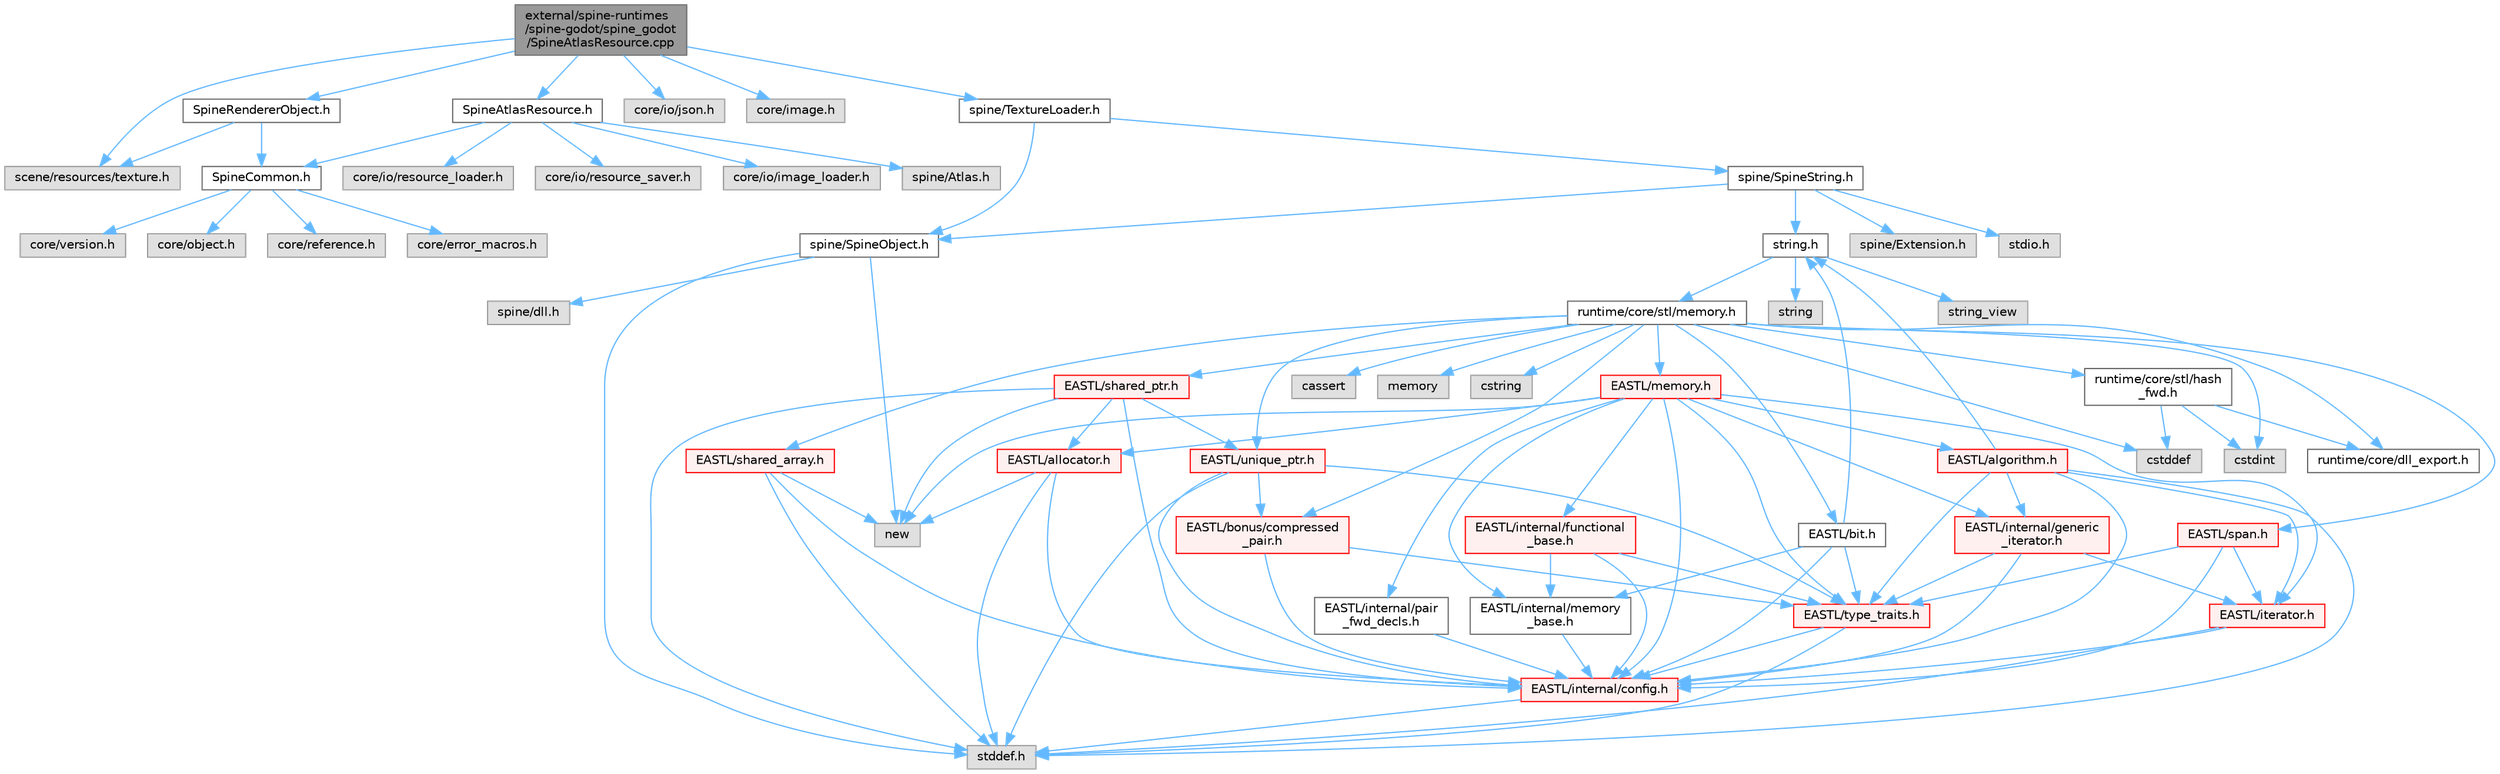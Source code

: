digraph "external/spine-runtimes/spine-godot/spine_godot/SpineAtlasResource.cpp"
{
 // LATEX_PDF_SIZE
  bgcolor="transparent";
  edge [fontname=Helvetica,fontsize=10,labelfontname=Helvetica,labelfontsize=10];
  node [fontname=Helvetica,fontsize=10,shape=box,height=0.2,width=0.4];
  Node1 [id="Node000001",label="external/spine-runtimes\l/spine-godot/spine_godot\l/SpineAtlasResource.cpp",height=0.2,width=0.4,color="gray40", fillcolor="grey60", style="filled", fontcolor="black",tooltip=" "];
  Node1 -> Node2 [id="edge1_Node000001_Node000002",color="steelblue1",style="solid",tooltip=" "];
  Node2 [id="Node000002",label="SpineAtlasResource.h",height=0.2,width=0.4,color="grey40", fillcolor="white", style="filled",URL="$_spine_atlas_resource_8h.html",tooltip=" "];
  Node2 -> Node3 [id="edge2_Node000002_Node000003",color="steelblue1",style="solid",tooltip=" "];
  Node3 [id="Node000003",label="SpineCommon.h",height=0.2,width=0.4,color="grey40", fillcolor="white", style="filled",URL="$_spine_common_8h.html",tooltip=" "];
  Node3 -> Node4 [id="edge3_Node000003_Node000004",color="steelblue1",style="solid",tooltip=" "];
  Node4 [id="Node000004",label="core/version.h",height=0.2,width=0.4,color="grey60", fillcolor="#E0E0E0", style="filled",tooltip=" "];
  Node3 -> Node5 [id="edge4_Node000003_Node000005",color="steelblue1",style="solid",tooltip=" "];
  Node5 [id="Node000005",label="core/object.h",height=0.2,width=0.4,color="grey60", fillcolor="#E0E0E0", style="filled",tooltip=" "];
  Node3 -> Node6 [id="edge5_Node000003_Node000006",color="steelblue1",style="solid",tooltip=" "];
  Node6 [id="Node000006",label="core/reference.h",height=0.2,width=0.4,color="grey60", fillcolor="#E0E0E0", style="filled",tooltip=" "];
  Node3 -> Node7 [id="edge6_Node000003_Node000007",color="steelblue1",style="solid",tooltip=" "];
  Node7 [id="Node000007",label="core/error_macros.h",height=0.2,width=0.4,color="grey60", fillcolor="#E0E0E0", style="filled",tooltip=" "];
  Node2 -> Node8 [id="edge7_Node000002_Node000008",color="steelblue1",style="solid",tooltip=" "];
  Node8 [id="Node000008",label="core/io/resource_loader.h",height=0.2,width=0.4,color="grey60", fillcolor="#E0E0E0", style="filled",tooltip=" "];
  Node2 -> Node9 [id="edge8_Node000002_Node000009",color="steelblue1",style="solid",tooltip=" "];
  Node9 [id="Node000009",label="core/io/resource_saver.h",height=0.2,width=0.4,color="grey60", fillcolor="#E0E0E0", style="filled",tooltip=" "];
  Node2 -> Node10 [id="edge9_Node000002_Node000010",color="steelblue1",style="solid",tooltip=" "];
  Node10 [id="Node000010",label="core/io/image_loader.h",height=0.2,width=0.4,color="grey60", fillcolor="#E0E0E0", style="filled",tooltip=" "];
  Node2 -> Node11 [id="edge10_Node000002_Node000011",color="steelblue1",style="solid",tooltip=" "];
  Node11 [id="Node000011",label="spine/Atlas.h",height=0.2,width=0.4,color="grey60", fillcolor="#E0E0E0", style="filled",tooltip=" "];
  Node1 -> Node12 [id="edge11_Node000001_Node000012",color="steelblue1",style="solid",tooltip=" "];
  Node12 [id="Node000012",label="SpineRendererObject.h",height=0.2,width=0.4,color="grey40", fillcolor="white", style="filled",URL="$_spine_renderer_object_8h.html",tooltip=" "];
  Node12 -> Node3 [id="edge12_Node000012_Node000003",color="steelblue1",style="solid",tooltip=" "];
  Node12 -> Node13 [id="edge13_Node000012_Node000013",color="steelblue1",style="solid",tooltip=" "];
  Node13 [id="Node000013",label="scene/resources/texture.h",height=0.2,width=0.4,color="grey60", fillcolor="#E0E0E0", style="filled",tooltip=" "];
  Node1 -> Node14 [id="edge14_Node000001_Node000014",color="steelblue1",style="solid",tooltip=" "];
  Node14 [id="Node000014",label="core/io/json.h",height=0.2,width=0.4,color="grey60", fillcolor="#E0E0E0", style="filled",tooltip=" "];
  Node1 -> Node13 [id="edge15_Node000001_Node000013",color="steelblue1",style="solid",tooltip=" "];
  Node1 -> Node15 [id="edge16_Node000001_Node000015",color="steelblue1",style="solid",tooltip=" "];
  Node15 [id="Node000015",label="core/image.h",height=0.2,width=0.4,color="grey60", fillcolor="#E0E0E0", style="filled",tooltip=" "];
  Node1 -> Node16 [id="edge17_Node000001_Node000016",color="steelblue1",style="solid",tooltip=" "];
  Node16 [id="Node000016",label="spine/TextureLoader.h",height=0.2,width=0.4,color="grey40", fillcolor="white", style="filled",URL="$_texture_loader_8h.html",tooltip=" "];
  Node16 -> Node17 [id="edge18_Node000016_Node000017",color="steelblue1",style="solid",tooltip=" "];
  Node17 [id="Node000017",label="spine/SpineObject.h",height=0.2,width=0.4,color="grey40", fillcolor="white", style="filled",URL="$_spine_object_8h.html",tooltip=" "];
  Node17 -> Node18 [id="edge19_Node000017_Node000018",color="steelblue1",style="solid",tooltip=" "];
  Node18 [id="Node000018",label="new",height=0.2,width=0.4,color="grey60", fillcolor="#E0E0E0", style="filled",tooltip=" "];
  Node17 -> Node19 [id="edge20_Node000017_Node000019",color="steelblue1",style="solid",tooltip=" "];
  Node19 [id="Node000019",label="stddef.h",height=0.2,width=0.4,color="grey60", fillcolor="#E0E0E0", style="filled",tooltip=" "];
  Node17 -> Node20 [id="edge21_Node000017_Node000020",color="steelblue1",style="solid",tooltip=" "];
  Node20 [id="Node000020",label="spine/dll.h",height=0.2,width=0.4,color="grey60", fillcolor="#E0E0E0", style="filled",tooltip=" "];
  Node16 -> Node21 [id="edge22_Node000016_Node000021",color="steelblue1",style="solid",tooltip=" "];
  Node21 [id="Node000021",label="spine/SpineString.h",height=0.2,width=0.4,color="grey40", fillcolor="white", style="filled",URL="$_spine_string_8h.html",tooltip=" "];
  Node21 -> Node17 [id="edge23_Node000021_Node000017",color="steelblue1",style="solid",tooltip=" "];
  Node21 -> Node22 [id="edge24_Node000021_Node000022",color="steelblue1",style="solid",tooltip=" "];
  Node22 [id="Node000022",label="spine/Extension.h",height=0.2,width=0.4,color="grey60", fillcolor="#E0E0E0", style="filled",tooltip=" "];
  Node21 -> Node23 [id="edge25_Node000021_Node000023",color="steelblue1",style="solid",tooltip=" "];
  Node23 [id="Node000023",label="string.h",height=0.2,width=0.4,color="grey40", fillcolor="white", style="filled",URL="$string_8h.html",tooltip=" "];
  Node23 -> Node24 [id="edge26_Node000023_Node000024",color="steelblue1",style="solid",tooltip=" "];
  Node24 [id="Node000024",label="string",height=0.2,width=0.4,color="grey60", fillcolor="#E0E0E0", style="filled",tooltip=" "];
  Node23 -> Node25 [id="edge27_Node000023_Node000025",color="steelblue1",style="solid",tooltip=" "];
  Node25 [id="Node000025",label="string_view",height=0.2,width=0.4,color="grey60", fillcolor="#E0E0E0", style="filled",tooltip=" "];
  Node23 -> Node26 [id="edge28_Node000023_Node000026",color="steelblue1",style="solid",tooltip=" "];
  Node26 [id="Node000026",label="runtime/core/stl/memory.h",height=0.2,width=0.4,color="grey40", fillcolor="white", style="filled",URL="$runtime_2core_2stl_2memory_8h.html",tooltip=" "];
  Node26 -> Node27 [id="edge29_Node000026_Node000027",color="steelblue1",style="solid",tooltip=" "];
  Node27 [id="Node000027",label="cstddef",height=0.2,width=0.4,color="grey60", fillcolor="#E0E0E0", style="filled",tooltip=" "];
  Node26 -> Node28 [id="edge30_Node000026_Node000028",color="steelblue1",style="solid",tooltip=" "];
  Node28 [id="Node000028",label="cstdint",height=0.2,width=0.4,color="grey60", fillcolor="#E0E0E0", style="filled",tooltip=" "];
  Node26 -> Node29 [id="edge31_Node000026_Node000029",color="steelblue1",style="solid",tooltip=" "];
  Node29 [id="Node000029",label="cassert",height=0.2,width=0.4,color="grey60", fillcolor="#E0E0E0", style="filled",tooltip=" "];
  Node26 -> Node30 [id="edge32_Node000026_Node000030",color="steelblue1",style="solid",tooltip=" "];
  Node30 [id="Node000030",label="memory",height=0.2,width=0.4,color="grey60", fillcolor="#E0E0E0", style="filled",tooltip=" "];
  Node26 -> Node31 [id="edge33_Node000026_Node000031",color="steelblue1",style="solid",tooltip=" "];
  Node31 [id="Node000031",label="cstring",height=0.2,width=0.4,color="grey60", fillcolor="#E0E0E0", style="filled",tooltip=" "];
  Node26 -> Node32 [id="edge34_Node000026_Node000032",color="steelblue1",style="solid",tooltip=" "];
  Node32 [id="Node000032",label="EASTL/bit.h",height=0.2,width=0.4,color="grey40", fillcolor="white", style="filled",URL="$bit_8h.html",tooltip=" "];
  Node32 -> Node33 [id="edge35_Node000032_Node000033",color="steelblue1",style="solid",tooltip=" "];
  Node33 [id="Node000033",label="EASTL/internal/config.h",height=0.2,width=0.4,color="red", fillcolor="#FFF0F0", style="filled",URL="$runtime_2_e_a_s_t_l_2include_2_e_a_s_t_l_2internal_2config_8h.html",tooltip=" "];
  Node33 -> Node19 [id="edge36_Node000033_Node000019",color="steelblue1",style="solid",tooltip=" "];
  Node32 -> Node41 [id="edge37_Node000032_Node000041",color="steelblue1",style="solid",tooltip=" "];
  Node41 [id="Node000041",label="EASTL/internal/memory\l_base.h",height=0.2,width=0.4,color="grey40", fillcolor="white", style="filled",URL="$memory__base_8h.html",tooltip=" "];
  Node41 -> Node33 [id="edge38_Node000041_Node000033",color="steelblue1",style="solid",tooltip=" "];
  Node32 -> Node42 [id="edge39_Node000032_Node000042",color="steelblue1",style="solid",tooltip=" "];
  Node42 [id="Node000042",label="EASTL/type_traits.h",height=0.2,width=0.4,color="red", fillcolor="#FFF0F0", style="filled",URL="$_e_a_s_t_l_2include_2_e_a_s_t_l_2type__traits_8h.html",tooltip=" "];
  Node42 -> Node33 [id="edge40_Node000042_Node000033",color="steelblue1",style="solid",tooltip=" "];
  Node42 -> Node19 [id="edge41_Node000042_Node000019",color="steelblue1",style="solid",tooltip=" "];
  Node32 -> Node23 [id="edge42_Node000032_Node000023",color="steelblue1",style="solid",tooltip=" "];
  Node26 -> Node52 [id="edge43_Node000026_Node000052",color="steelblue1",style="solid",tooltip=" "];
  Node52 [id="Node000052",label="EASTL/memory.h",height=0.2,width=0.4,color="red", fillcolor="#FFF0F0", style="filled",URL="$runtime_2_e_a_s_t_l_2include_2_e_a_s_t_l_2memory_8h.html",tooltip=" "];
  Node52 -> Node33 [id="edge44_Node000052_Node000033",color="steelblue1",style="solid",tooltip=" "];
  Node52 -> Node41 [id="edge45_Node000052_Node000041",color="steelblue1",style="solid",tooltip=" "];
  Node52 -> Node53 [id="edge46_Node000052_Node000053",color="steelblue1",style="solid",tooltip=" "];
  Node53 [id="Node000053",label="EASTL/internal/generic\l_iterator.h",height=0.2,width=0.4,color="red", fillcolor="#FFF0F0", style="filled",URL="$generic__iterator_8h.html",tooltip=" "];
  Node53 -> Node33 [id="edge47_Node000053_Node000033",color="steelblue1",style="solid",tooltip=" "];
  Node53 -> Node54 [id="edge48_Node000053_Node000054",color="steelblue1",style="solid",tooltip=" "];
  Node54 [id="Node000054",label="EASTL/iterator.h",height=0.2,width=0.4,color="red", fillcolor="#FFF0F0", style="filled",URL="$_e_a_s_t_l_2include_2_e_a_s_t_l_2iterator_8h.html",tooltip=" "];
  Node54 -> Node33 [id="edge49_Node000054_Node000033",color="steelblue1",style="solid",tooltip=" "];
  Node54 -> Node19 [id="edge50_Node000054_Node000019",color="steelblue1",style="solid",tooltip=" "];
  Node53 -> Node42 [id="edge51_Node000053_Node000042",color="steelblue1",style="solid",tooltip=" "];
  Node52 -> Node57 [id="edge52_Node000052_Node000057",color="steelblue1",style="solid",tooltip=" "];
  Node57 [id="Node000057",label="EASTL/internal/pair\l_fwd_decls.h",height=0.2,width=0.4,color="grey40", fillcolor="white", style="filled",URL="$pair__fwd__decls_8h.html",tooltip=" "];
  Node57 -> Node33 [id="edge53_Node000057_Node000033",color="steelblue1",style="solid",tooltip=" "];
  Node52 -> Node58 [id="edge54_Node000052_Node000058",color="steelblue1",style="solid",tooltip=" "];
  Node58 [id="Node000058",label="EASTL/internal/functional\l_base.h",height=0.2,width=0.4,color="red", fillcolor="#FFF0F0", style="filled",URL="$functional__base_8h.html",tooltip=" "];
  Node58 -> Node33 [id="edge55_Node000058_Node000033",color="steelblue1",style="solid",tooltip=" "];
  Node58 -> Node41 [id="edge56_Node000058_Node000041",color="steelblue1",style="solid",tooltip=" "];
  Node58 -> Node42 [id="edge57_Node000058_Node000042",color="steelblue1",style="solid",tooltip=" "];
  Node52 -> Node59 [id="edge58_Node000052_Node000059",color="steelblue1",style="solid",tooltip=" "];
  Node59 [id="Node000059",label="EASTL/algorithm.h",height=0.2,width=0.4,color="red", fillcolor="#FFF0F0", style="filled",URL="$_e_a_s_t_l_2include_2_e_a_s_t_l_2algorithm_8h.html",tooltip=" "];
  Node59 -> Node33 [id="edge59_Node000059_Node000033",color="steelblue1",style="solid",tooltip=" "];
  Node59 -> Node42 [id="edge60_Node000059_Node000042",color="steelblue1",style="solid",tooltip=" "];
  Node59 -> Node54 [id="edge61_Node000059_Node000054",color="steelblue1",style="solid",tooltip=" "];
  Node59 -> Node53 [id="edge62_Node000059_Node000053",color="steelblue1",style="solid",tooltip=" "];
  Node59 -> Node19 [id="edge63_Node000059_Node000019",color="steelblue1",style="solid",tooltip=" "];
  Node59 -> Node23 [id="edge64_Node000059_Node000023",color="steelblue1",style="solid",tooltip=" "];
  Node52 -> Node42 [id="edge65_Node000052_Node000042",color="steelblue1",style="solid",tooltip=" "];
  Node52 -> Node66 [id="edge66_Node000052_Node000066",color="steelblue1",style="solid",tooltip=" "];
  Node66 [id="Node000066",label="EASTL/allocator.h",height=0.2,width=0.4,color="red", fillcolor="#FFF0F0", style="filled",URL="$runtime_2_e_a_s_t_l_2include_2_e_a_s_t_l_2allocator_8h.html",tooltip=" "];
  Node66 -> Node33 [id="edge67_Node000066_Node000033",color="steelblue1",style="solid",tooltip=" "];
  Node66 -> Node19 [id="edge68_Node000066_Node000019",color="steelblue1",style="solid",tooltip=" "];
  Node66 -> Node18 [id="edge69_Node000066_Node000018",color="steelblue1",style="solid",tooltip=" "];
  Node52 -> Node54 [id="edge70_Node000052_Node000054",color="steelblue1",style="solid",tooltip=" "];
  Node52 -> Node18 [id="edge71_Node000052_Node000018",color="steelblue1",style="solid",tooltip=" "];
  Node26 -> Node79 [id="edge72_Node000026_Node000079",color="steelblue1",style="solid",tooltip=" "];
  Node79 [id="Node000079",label="EASTL/shared_array.h",height=0.2,width=0.4,color="red", fillcolor="#FFF0F0", style="filled",URL="$shared__array_8h.html",tooltip=" "];
  Node79 -> Node33 [id="edge73_Node000079_Node000033",color="steelblue1",style="solid",tooltip=" "];
  Node79 -> Node18 [id="edge74_Node000079_Node000018",color="steelblue1",style="solid",tooltip=" "];
  Node79 -> Node19 [id="edge75_Node000079_Node000019",color="steelblue1",style="solid",tooltip=" "];
  Node26 -> Node82 [id="edge76_Node000026_Node000082",color="steelblue1",style="solid",tooltip=" "];
  Node82 [id="Node000082",label="EASTL/unique_ptr.h",height=0.2,width=0.4,color="red", fillcolor="#FFF0F0", style="filled",URL="$unique__ptr_8h.html",tooltip=" "];
  Node82 -> Node83 [id="edge77_Node000082_Node000083",color="steelblue1",style="solid",tooltip=" "];
  Node83 [id="Node000083",label="EASTL/bonus/compressed\l_pair.h",height=0.2,width=0.4,color="red", fillcolor="#FFF0F0", style="filled",URL="$compressed__pair_8h.html",tooltip=" "];
  Node83 -> Node33 [id="edge78_Node000083_Node000033",color="steelblue1",style="solid",tooltip=" "];
  Node83 -> Node42 [id="edge79_Node000083_Node000042",color="steelblue1",style="solid",tooltip=" "];
  Node82 -> Node33 [id="edge80_Node000082_Node000033",color="steelblue1",style="solid",tooltip=" "];
  Node82 -> Node42 [id="edge81_Node000082_Node000042",color="steelblue1",style="solid",tooltip=" "];
  Node82 -> Node19 [id="edge82_Node000082_Node000019",color="steelblue1",style="solid",tooltip=" "];
  Node26 -> Node85 [id="edge83_Node000026_Node000085",color="steelblue1",style="solid",tooltip=" "];
  Node85 [id="Node000085",label="EASTL/shared_ptr.h",height=0.2,width=0.4,color="red", fillcolor="#FFF0F0", style="filled",URL="$shared__ptr_8h.html",tooltip=" "];
  Node85 -> Node33 [id="edge84_Node000085_Node000033",color="steelblue1",style="solid",tooltip=" "];
  Node85 -> Node82 [id="edge85_Node000085_Node000082",color="steelblue1",style="solid",tooltip=" "];
  Node85 -> Node66 [id="edge86_Node000085_Node000066",color="steelblue1",style="solid",tooltip=" "];
  Node85 -> Node18 [id="edge87_Node000085_Node000018",color="steelblue1",style="solid",tooltip=" "];
  Node85 -> Node19 [id="edge88_Node000085_Node000019",color="steelblue1",style="solid",tooltip=" "];
  Node26 -> Node165 [id="edge89_Node000026_Node000165",color="steelblue1",style="solid",tooltip=" "];
  Node165 [id="Node000165",label="EASTL/span.h",height=0.2,width=0.4,color="red", fillcolor="#FFF0F0", style="filled",URL="$span_8h.html",tooltip=" "];
  Node165 -> Node33 [id="edge90_Node000165_Node000033",color="steelblue1",style="solid",tooltip=" "];
  Node165 -> Node42 [id="edge91_Node000165_Node000042",color="steelblue1",style="solid",tooltip=" "];
  Node165 -> Node54 [id="edge92_Node000165_Node000054",color="steelblue1",style="solid",tooltip=" "];
  Node26 -> Node83 [id="edge93_Node000026_Node000083",color="steelblue1",style="solid",tooltip=" "];
  Node26 -> Node168 [id="edge94_Node000026_Node000168",color="steelblue1",style="solid",tooltip=" "];
  Node168 [id="Node000168",label="runtime/core/dll_export.h",height=0.2,width=0.4,color="grey40", fillcolor="white", style="filled",URL="$dll__export_8h.html",tooltip=" "];
  Node26 -> Node169 [id="edge95_Node000026_Node000169",color="steelblue1",style="solid",tooltip=" "];
  Node169 [id="Node000169",label="runtime/core/stl/hash\l_fwd.h",height=0.2,width=0.4,color="grey40", fillcolor="white", style="filled",URL="$hash__fwd_8h.html",tooltip=" "];
  Node169 -> Node27 [id="edge96_Node000169_Node000027",color="steelblue1",style="solid",tooltip=" "];
  Node169 -> Node28 [id="edge97_Node000169_Node000028",color="steelblue1",style="solid",tooltip=" "];
  Node169 -> Node168 [id="edge98_Node000169_Node000168",color="steelblue1",style="solid",tooltip=" "];
  Node21 -> Node170 [id="edge99_Node000021_Node000170",color="steelblue1",style="solid",tooltip=" "];
  Node170 [id="Node000170",label="stdio.h",height=0.2,width=0.4,color="grey60", fillcolor="#E0E0E0", style="filled",tooltip=" "];
}
